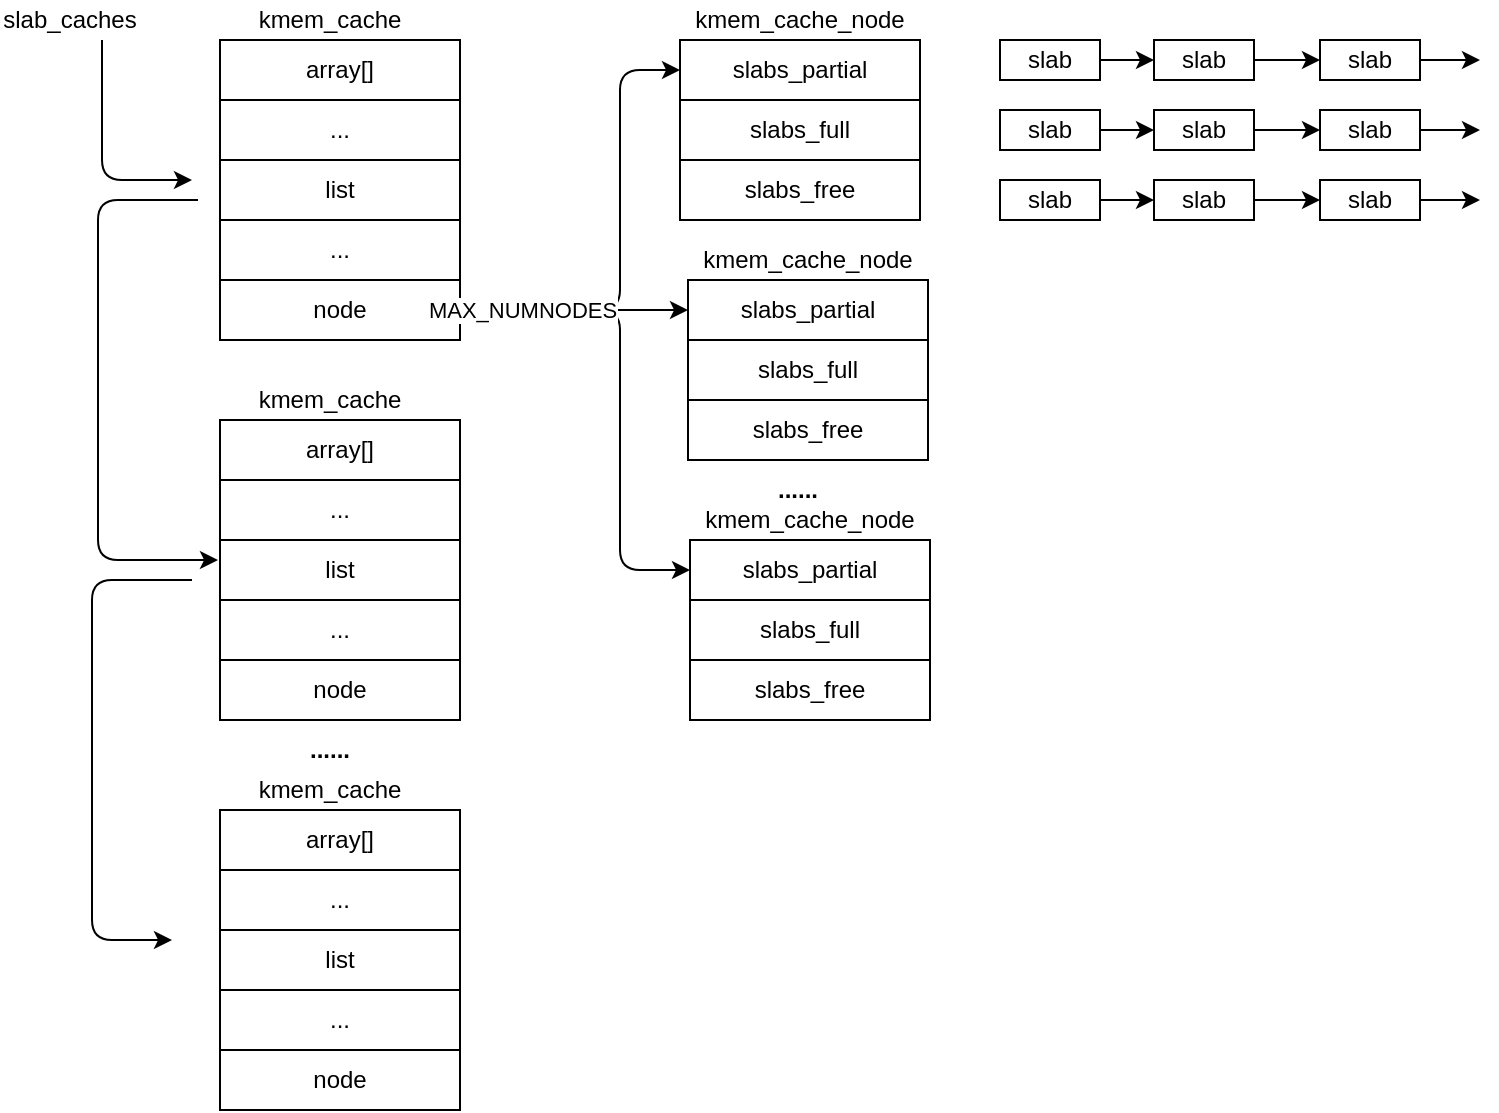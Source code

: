 <mxfile version="14.4.3" type="github">
  <diagram id="U19C1owaO59zhiJw0SZX" name="Page-1">
    <mxGraphModel dx="1351" dy="618" grid="1" gridSize="10" guides="1" tooltips="1" connect="1" arrows="1" fold="1" page="1" pageScale="1" pageWidth="827" pageHeight="1169" math="0" shadow="0">
      <root>
        <mxCell id="0" />
        <mxCell id="1" parent="0" />
        <mxCell id="jVLhkkgNdd034iKlA2Vm-1" value="array[]" style="rounded=0;whiteSpace=wrap;html=1;" vertex="1" parent="1">
          <mxGeometry x="310" y="170" width="120" height="30" as="geometry" />
        </mxCell>
        <mxCell id="jVLhkkgNdd034iKlA2Vm-2" value="slab_caches" style="text;html=1;strokeColor=none;fillColor=none;align=center;verticalAlign=middle;whiteSpace=wrap;rounded=0;" vertex="1" parent="1">
          <mxGeometry x="200" y="150" width="70" height="20" as="geometry" />
        </mxCell>
        <mxCell id="jVLhkkgNdd034iKlA2Vm-6" value="..." style="rounded=0;whiteSpace=wrap;html=1;" vertex="1" parent="1">
          <mxGeometry x="310" y="200" width="120" height="30" as="geometry" />
        </mxCell>
        <mxCell id="jVLhkkgNdd034iKlA2Vm-8" value="list" style="rounded=0;whiteSpace=wrap;html=1;" vertex="1" parent="1">
          <mxGeometry x="310" y="230" width="120" height="30" as="geometry" />
        </mxCell>
        <mxCell id="jVLhkkgNdd034iKlA2Vm-10" value="node" style="rounded=0;whiteSpace=wrap;html=1;" vertex="1" parent="1">
          <mxGeometry x="310" y="290" width="120" height="30" as="geometry" />
        </mxCell>
        <mxCell id="jVLhkkgNdd034iKlA2Vm-11" value="..." style="rounded=0;whiteSpace=wrap;html=1;" vertex="1" parent="1">
          <mxGeometry x="310" y="260" width="120" height="30" as="geometry" />
        </mxCell>
        <mxCell id="jVLhkkgNdd034iKlA2Vm-15" value="kmem_cache" style="text;html=1;strokeColor=none;fillColor=none;align=center;verticalAlign=middle;whiteSpace=wrap;rounded=0;" vertex="1" parent="1">
          <mxGeometry x="330" y="150" width="70" height="20" as="geometry" />
        </mxCell>
        <mxCell id="jVLhkkgNdd034iKlA2Vm-26" value="array[]" style="rounded=0;whiteSpace=wrap;html=1;" vertex="1" parent="1">
          <mxGeometry x="310" y="360" width="120" height="30" as="geometry" />
        </mxCell>
        <mxCell id="jVLhkkgNdd034iKlA2Vm-27" value="..." style="rounded=0;whiteSpace=wrap;html=1;" vertex="1" parent="1">
          <mxGeometry x="310" y="390" width="120" height="30" as="geometry" />
        </mxCell>
        <mxCell id="jVLhkkgNdd034iKlA2Vm-28" value="list" style="rounded=0;whiteSpace=wrap;html=1;" vertex="1" parent="1">
          <mxGeometry x="310" y="420" width="120" height="30" as="geometry" />
        </mxCell>
        <mxCell id="jVLhkkgNdd034iKlA2Vm-29" value="node" style="rounded=0;whiteSpace=wrap;html=1;" vertex="1" parent="1">
          <mxGeometry x="310" y="480" width="120" height="30" as="geometry" />
        </mxCell>
        <mxCell id="jVLhkkgNdd034iKlA2Vm-30" value="..." style="rounded=0;whiteSpace=wrap;html=1;" vertex="1" parent="1">
          <mxGeometry x="310" y="450" width="120" height="30" as="geometry" />
        </mxCell>
        <mxCell id="jVLhkkgNdd034iKlA2Vm-31" value="kmem_cache" style="text;html=1;strokeColor=none;fillColor=none;align=center;verticalAlign=middle;whiteSpace=wrap;rounded=0;" vertex="1" parent="1">
          <mxGeometry x="330" y="340" width="70" height="20" as="geometry" />
        </mxCell>
        <mxCell id="jVLhkkgNdd034iKlA2Vm-32" value="&lt;b&gt;......&lt;/b&gt;" style="text;html=1;strokeColor=none;fillColor=none;align=center;verticalAlign=middle;whiteSpace=wrap;rounded=0;" vertex="1" parent="1">
          <mxGeometry x="330" y="520" width="70" height="10" as="geometry" />
        </mxCell>
        <mxCell id="jVLhkkgNdd034iKlA2Vm-33" value="array[]" style="rounded=0;whiteSpace=wrap;html=1;" vertex="1" parent="1">
          <mxGeometry x="310" y="555" width="120" height="30" as="geometry" />
        </mxCell>
        <mxCell id="jVLhkkgNdd034iKlA2Vm-34" value="..." style="rounded=0;whiteSpace=wrap;html=1;" vertex="1" parent="1">
          <mxGeometry x="310" y="585" width="120" height="30" as="geometry" />
        </mxCell>
        <mxCell id="jVLhkkgNdd034iKlA2Vm-35" value="list" style="rounded=0;whiteSpace=wrap;html=1;" vertex="1" parent="1">
          <mxGeometry x="310" y="615" width="120" height="30" as="geometry" />
        </mxCell>
        <mxCell id="jVLhkkgNdd034iKlA2Vm-36" value="node" style="rounded=0;whiteSpace=wrap;html=1;" vertex="1" parent="1">
          <mxGeometry x="310" y="675" width="120" height="30" as="geometry" />
        </mxCell>
        <mxCell id="jVLhkkgNdd034iKlA2Vm-37" value="..." style="rounded=0;whiteSpace=wrap;html=1;" vertex="1" parent="1">
          <mxGeometry x="310" y="645" width="120" height="30" as="geometry" />
        </mxCell>
        <mxCell id="jVLhkkgNdd034iKlA2Vm-38" value="kmem_cache" style="text;html=1;strokeColor=none;fillColor=none;align=center;verticalAlign=middle;whiteSpace=wrap;rounded=0;" vertex="1" parent="1">
          <mxGeometry x="330" y="535" width="70" height="20" as="geometry" />
        </mxCell>
        <mxCell id="jVLhkkgNdd034iKlA2Vm-42" value="" style="edgeStyle=elbowEdgeStyle;elbow=vertical;endArrow=classic;html=1;exitX=0.5;exitY=1;exitDx=0;exitDy=0;" edge="1" parent="1">
          <mxGeometry width="50" height="50" relative="1" as="geometry">
            <mxPoint x="251" y="170" as="sourcePoint" />
            <mxPoint x="296" y="240" as="targetPoint" />
            <Array as="points">
              <mxPoint x="296" y="240" />
            </Array>
          </mxGeometry>
        </mxCell>
        <mxCell id="jVLhkkgNdd034iKlA2Vm-43" value="" style="edgeStyle=segmentEdgeStyle;endArrow=classic;html=1;" edge="1" parent="1">
          <mxGeometry width="50" height="50" relative="1" as="geometry">
            <mxPoint x="299" y="250" as="sourcePoint" />
            <mxPoint x="309" y="430" as="targetPoint" />
            <Array as="points">
              <mxPoint x="249" y="250" />
              <mxPoint x="249" y="430" />
            </Array>
          </mxGeometry>
        </mxCell>
        <mxCell id="jVLhkkgNdd034iKlA2Vm-46" value="slabs_partial" style="rounded=0;whiteSpace=wrap;html=1;" vertex="1" parent="1">
          <mxGeometry x="540" y="170" width="120" height="30" as="geometry" />
        </mxCell>
        <mxCell id="jVLhkkgNdd034iKlA2Vm-47" value="kmem_cache_node" style="text;html=1;strokeColor=none;fillColor=none;align=center;verticalAlign=middle;whiteSpace=wrap;rounded=0;" vertex="1" parent="1">
          <mxGeometry x="545" y="150" width="110" height="20" as="geometry" />
        </mxCell>
        <mxCell id="jVLhkkgNdd034iKlA2Vm-48" value="slabs_full" style="rounded=0;whiteSpace=wrap;html=1;" vertex="1" parent="1">
          <mxGeometry x="540" y="200" width="120" height="30" as="geometry" />
        </mxCell>
        <mxCell id="jVLhkkgNdd034iKlA2Vm-49" value="slabs_free" style="rounded=0;whiteSpace=wrap;html=1;" vertex="1" parent="1">
          <mxGeometry x="540" y="230" width="120" height="30" as="geometry" />
        </mxCell>
        <mxCell id="jVLhkkgNdd034iKlA2Vm-50" value="" style="edgeStyle=elbowEdgeStyle;elbow=horizontal;endArrow=classic;html=1;exitX=1;exitY=0.5;exitDx=0;exitDy=0;entryX=0;entryY=0.5;entryDx=0;entryDy=0;" edge="1" parent="1" source="jVLhkkgNdd034iKlA2Vm-10" target="jVLhkkgNdd034iKlA2Vm-46">
          <mxGeometry width="50" height="50" relative="1" as="geometry">
            <mxPoint x="580" y="360" as="sourcePoint" />
            <mxPoint x="630" y="310" as="targetPoint" />
            <Array as="points">
              <mxPoint x="510" y="250" />
            </Array>
          </mxGeometry>
        </mxCell>
        <mxCell id="jVLhkkgNdd034iKlA2Vm-51" value="slabs_partial" style="rounded=0;whiteSpace=wrap;html=1;" vertex="1" parent="1">
          <mxGeometry x="544" y="290" width="120" height="30" as="geometry" />
        </mxCell>
        <mxCell id="jVLhkkgNdd034iKlA2Vm-52" value="kmem_cache_node" style="text;html=1;strokeColor=none;fillColor=none;align=center;verticalAlign=middle;whiteSpace=wrap;rounded=0;" vertex="1" parent="1">
          <mxGeometry x="549" y="270" width="110" height="20" as="geometry" />
        </mxCell>
        <mxCell id="jVLhkkgNdd034iKlA2Vm-53" value="slabs_full" style="rounded=0;whiteSpace=wrap;html=1;" vertex="1" parent="1">
          <mxGeometry x="544" y="320" width="120" height="30" as="geometry" />
        </mxCell>
        <mxCell id="jVLhkkgNdd034iKlA2Vm-54" value="slabs_free" style="rounded=0;whiteSpace=wrap;html=1;" vertex="1" parent="1">
          <mxGeometry x="544" y="350" width="120" height="30" as="geometry" />
        </mxCell>
        <mxCell id="jVLhkkgNdd034iKlA2Vm-55" value="&lt;b&gt;......&lt;/b&gt;" style="text;html=1;strokeColor=none;fillColor=none;align=center;verticalAlign=middle;whiteSpace=wrap;rounded=0;" vertex="1" parent="1">
          <mxGeometry x="564" y="390" width="70" height="10" as="geometry" />
        </mxCell>
        <mxCell id="jVLhkkgNdd034iKlA2Vm-56" value="" style="edgeStyle=elbowEdgeStyle;elbow=horizontal;endArrow=classic;html=1;exitX=1;exitY=0.5;exitDx=0;exitDy=0;entryX=0;entryY=0.5;entryDx=0;entryDy=0;" edge="1" parent="1" source="jVLhkkgNdd034iKlA2Vm-10" target="jVLhkkgNdd034iKlA2Vm-51">
          <mxGeometry width="50" height="50" relative="1" as="geometry">
            <mxPoint x="510" y="500" as="sourcePoint" />
            <mxPoint x="560" y="450" as="targetPoint" />
          </mxGeometry>
        </mxCell>
        <mxCell id="jVLhkkgNdd034iKlA2Vm-57" value="slabs_partial" style="rounded=0;whiteSpace=wrap;html=1;" vertex="1" parent="1">
          <mxGeometry x="545" y="420" width="120" height="30" as="geometry" />
        </mxCell>
        <mxCell id="jVLhkkgNdd034iKlA2Vm-58" value="kmem_cache_node" style="text;html=1;strokeColor=none;fillColor=none;align=center;verticalAlign=middle;whiteSpace=wrap;rounded=0;" vertex="1" parent="1">
          <mxGeometry x="550" y="400" width="110" height="20" as="geometry" />
        </mxCell>
        <mxCell id="jVLhkkgNdd034iKlA2Vm-59" value="slabs_full" style="rounded=0;whiteSpace=wrap;html=1;" vertex="1" parent="1">
          <mxGeometry x="545" y="450" width="120" height="30" as="geometry" />
        </mxCell>
        <mxCell id="jVLhkkgNdd034iKlA2Vm-60" value="slabs_free" style="rounded=0;whiteSpace=wrap;html=1;" vertex="1" parent="1">
          <mxGeometry x="545" y="480" width="120" height="30" as="geometry" />
        </mxCell>
        <mxCell id="jVLhkkgNdd034iKlA2Vm-62" value="" style="edgeStyle=elbowEdgeStyle;elbow=horizontal;endArrow=classic;html=1;exitX=1;exitY=0.5;exitDx=0;exitDy=0;entryX=0;entryY=0.5;entryDx=0;entryDy=0;" edge="1" parent="1" source="jVLhkkgNdd034iKlA2Vm-10" target="jVLhkkgNdd034iKlA2Vm-57">
          <mxGeometry width="50" height="50" relative="1" as="geometry">
            <mxPoint x="450" y="315" as="sourcePoint" />
            <mxPoint x="505" y="345" as="targetPoint" />
            <Array as="points">
              <mxPoint x="510" y="370" />
            </Array>
          </mxGeometry>
        </mxCell>
        <mxCell id="jVLhkkgNdd034iKlA2Vm-63" value="MAX_NUMNODES" style="edgeLabel;html=1;align=center;verticalAlign=middle;resizable=0;points=[];" vertex="1" connectable="0" parent="jVLhkkgNdd034iKlA2Vm-62">
          <mxGeometry x="-0.746" relative="1" as="geometry">
            <mxPoint as="offset" />
          </mxGeometry>
        </mxCell>
        <mxCell id="jVLhkkgNdd034iKlA2Vm-64" value="" style="edgeStyle=segmentEdgeStyle;endArrow=classic;html=1;" edge="1" parent="1">
          <mxGeometry width="50" height="50" relative="1" as="geometry">
            <mxPoint x="296" y="440" as="sourcePoint" />
            <mxPoint x="286" y="620" as="targetPoint" />
            <Array as="points">
              <mxPoint x="246" y="440" />
              <mxPoint x="246" y="620" />
            </Array>
          </mxGeometry>
        </mxCell>
        <mxCell id="jVLhkkgNdd034iKlA2Vm-70" style="edgeStyle=orthogonalEdgeStyle;rounded=0;orthogonalLoop=1;jettySize=auto;html=1;entryX=0;entryY=0.5;entryDx=0;entryDy=0;" edge="1" parent="1" source="jVLhkkgNdd034iKlA2Vm-66" target="jVLhkkgNdd034iKlA2Vm-68">
          <mxGeometry relative="1" as="geometry" />
        </mxCell>
        <mxCell id="jVLhkkgNdd034iKlA2Vm-66" value="slab" style="rounded=0;whiteSpace=wrap;html=1;" vertex="1" parent="1">
          <mxGeometry x="700" y="170" width="50" height="20" as="geometry" />
        </mxCell>
        <mxCell id="jVLhkkgNdd034iKlA2Vm-79" style="edgeStyle=orthogonalEdgeStyle;rounded=0;orthogonalLoop=1;jettySize=auto;html=1;" edge="1" parent="1" source="jVLhkkgNdd034iKlA2Vm-67">
          <mxGeometry relative="1" as="geometry">
            <mxPoint x="940" y="180" as="targetPoint" />
          </mxGeometry>
        </mxCell>
        <mxCell id="jVLhkkgNdd034iKlA2Vm-67" value="slab" style="rounded=0;whiteSpace=wrap;html=1;" vertex="1" parent="1">
          <mxGeometry x="860" y="170" width="50" height="20" as="geometry" />
        </mxCell>
        <mxCell id="jVLhkkgNdd034iKlA2Vm-71" style="edgeStyle=orthogonalEdgeStyle;rounded=0;orthogonalLoop=1;jettySize=auto;html=1;entryX=0;entryY=0.5;entryDx=0;entryDy=0;" edge="1" parent="1" source="jVLhkkgNdd034iKlA2Vm-68" target="jVLhkkgNdd034iKlA2Vm-67">
          <mxGeometry relative="1" as="geometry" />
        </mxCell>
        <mxCell id="jVLhkkgNdd034iKlA2Vm-68" value="slab" style="rounded=0;whiteSpace=wrap;html=1;" vertex="1" parent="1">
          <mxGeometry x="777" y="170" width="50" height="20" as="geometry" />
        </mxCell>
        <mxCell id="jVLhkkgNdd034iKlA2Vm-80" style="edgeStyle=orthogonalEdgeStyle;rounded=0;orthogonalLoop=1;jettySize=auto;html=1;entryX=0;entryY=0.5;entryDx=0;entryDy=0;" edge="1" parent="1" source="jVLhkkgNdd034iKlA2Vm-81" target="jVLhkkgNdd034iKlA2Vm-85">
          <mxGeometry relative="1" as="geometry" />
        </mxCell>
        <mxCell id="jVLhkkgNdd034iKlA2Vm-81" value="slab" style="rounded=0;whiteSpace=wrap;html=1;" vertex="1" parent="1">
          <mxGeometry x="700" y="205" width="50" height="20" as="geometry" />
        </mxCell>
        <mxCell id="jVLhkkgNdd034iKlA2Vm-82" style="edgeStyle=orthogonalEdgeStyle;rounded=0;orthogonalLoop=1;jettySize=auto;html=1;" edge="1" parent="1" source="jVLhkkgNdd034iKlA2Vm-83">
          <mxGeometry relative="1" as="geometry">
            <mxPoint x="940" y="215" as="targetPoint" />
          </mxGeometry>
        </mxCell>
        <mxCell id="jVLhkkgNdd034iKlA2Vm-83" value="slab" style="rounded=0;whiteSpace=wrap;html=1;" vertex="1" parent="1">
          <mxGeometry x="860" y="205" width="50" height="20" as="geometry" />
        </mxCell>
        <mxCell id="jVLhkkgNdd034iKlA2Vm-84" style="edgeStyle=orthogonalEdgeStyle;rounded=0;orthogonalLoop=1;jettySize=auto;html=1;entryX=0;entryY=0.5;entryDx=0;entryDy=0;" edge="1" parent="1" source="jVLhkkgNdd034iKlA2Vm-85" target="jVLhkkgNdd034iKlA2Vm-83">
          <mxGeometry relative="1" as="geometry" />
        </mxCell>
        <mxCell id="jVLhkkgNdd034iKlA2Vm-85" value="slab" style="rounded=0;whiteSpace=wrap;html=1;" vertex="1" parent="1">
          <mxGeometry x="777" y="205" width="50" height="20" as="geometry" />
        </mxCell>
        <mxCell id="jVLhkkgNdd034iKlA2Vm-86" style="edgeStyle=orthogonalEdgeStyle;rounded=0;orthogonalLoop=1;jettySize=auto;html=1;entryX=0;entryY=0.5;entryDx=0;entryDy=0;" edge="1" parent="1" source="jVLhkkgNdd034iKlA2Vm-87" target="jVLhkkgNdd034iKlA2Vm-91">
          <mxGeometry relative="1" as="geometry" />
        </mxCell>
        <mxCell id="jVLhkkgNdd034iKlA2Vm-87" value="slab" style="rounded=0;whiteSpace=wrap;html=1;" vertex="1" parent="1">
          <mxGeometry x="700" y="240" width="50" height="20" as="geometry" />
        </mxCell>
        <mxCell id="jVLhkkgNdd034iKlA2Vm-88" style="edgeStyle=orthogonalEdgeStyle;rounded=0;orthogonalLoop=1;jettySize=auto;html=1;" edge="1" parent="1" source="jVLhkkgNdd034iKlA2Vm-89">
          <mxGeometry relative="1" as="geometry">
            <mxPoint x="940" y="250" as="targetPoint" />
          </mxGeometry>
        </mxCell>
        <mxCell id="jVLhkkgNdd034iKlA2Vm-89" value="slab" style="rounded=0;whiteSpace=wrap;html=1;" vertex="1" parent="1">
          <mxGeometry x="860" y="240" width="50" height="20" as="geometry" />
        </mxCell>
        <mxCell id="jVLhkkgNdd034iKlA2Vm-90" style="edgeStyle=orthogonalEdgeStyle;rounded=0;orthogonalLoop=1;jettySize=auto;html=1;entryX=0;entryY=0.5;entryDx=0;entryDy=0;" edge="1" parent="1" source="jVLhkkgNdd034iKlA2Vm-91" target="jVLhkkgNdd034iKlA2Vm-89">
          <mxGeometry relative="1" as="geometry" />
        </mxCell>
        <mxCell id="jVLhkkgNdd034iKlA2Vm-91" value="slab" style="rounded=0;whiteSpace=wrap;html=1;" vertex="1" parent="1">
          <mxGeometry x="777" y="240" width="50" height="20" as="geometry" />
        </mxCell>
      </root>
    </mxGraphModel>
  </diagram>
</mxfile>
